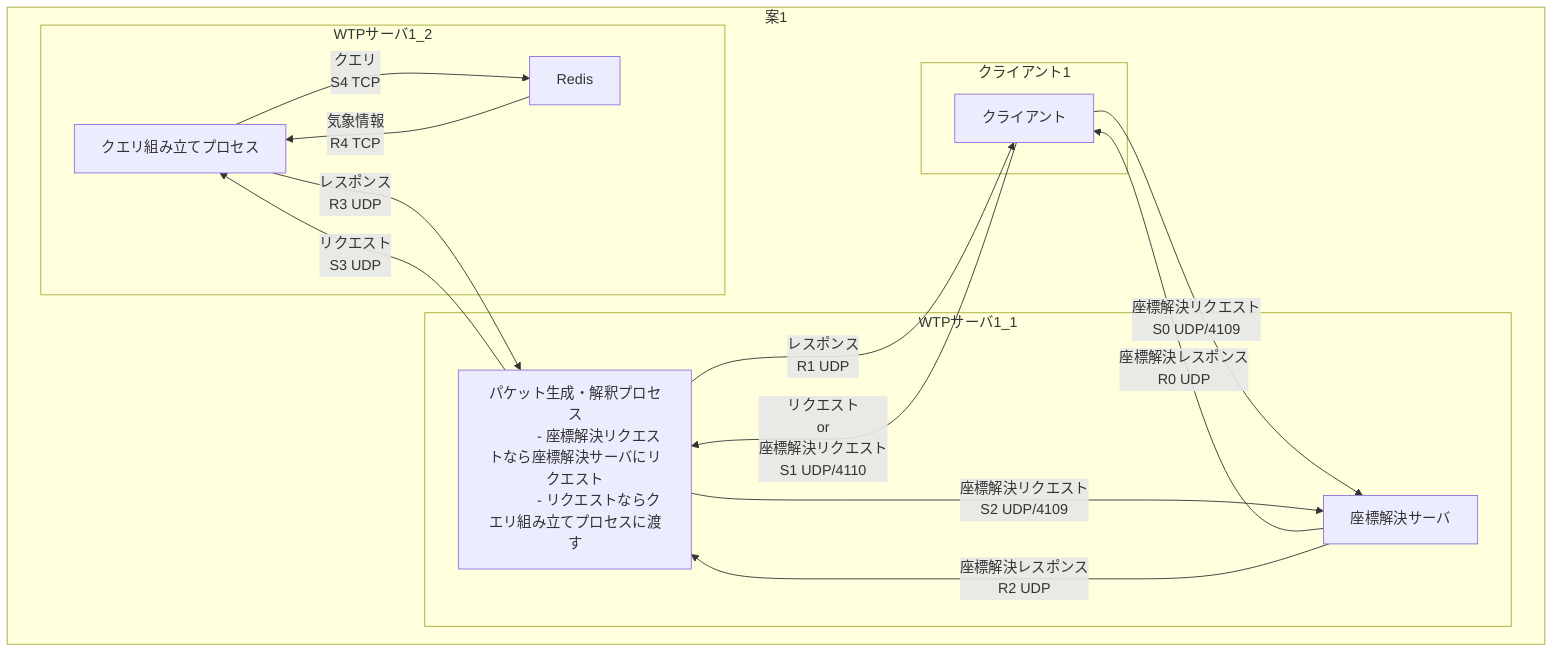graph TD
    subgraph "案1"
        subgraph "クライアント1"
            A2[クライアント]
        end
        
        subgraph "WTPサーバ1_1"
            E2[パケット生成・解釈プロセス
            - 座標解決リクエストなら座標解決サーバにリクエスト
            - リクエストならクエリ組み立てプロセスに渡す]
            B2[座標解決サーバ]
        end
        
        subgraph "WTPサーバ1_2"
            C2[クエリ組み立てプロセス]
            D2[Redis]
        end
        
        A2 -->|"リクエスト
        or
        座標解決リクエスト
        S1 UDP/4110"| E2
        E2 -->|"レスポンス
        R1 UDP"| A2
        
        A2 -->|"座標解決リクエスト
        S0 UDP/4109"| B2
        B2 -->|"座標解決レスポンス
        R0 UDP"| A2
        
        E2 -->|"座標解決リクエスト
        S2 UDP/4109"| B2
        B2 -->|"座標解決レスポンス
        R2 UDP"| E2
        
        E2 -->|"リクエスト
        S3 UDP "| C2
        C2 -->|"レスポンス
        R3 UDP"| E2
        C2 -->|"クエリ
        S4 TCP"| D2
        D2 -->|"気象情報
        R4 TCP"| C2
    end